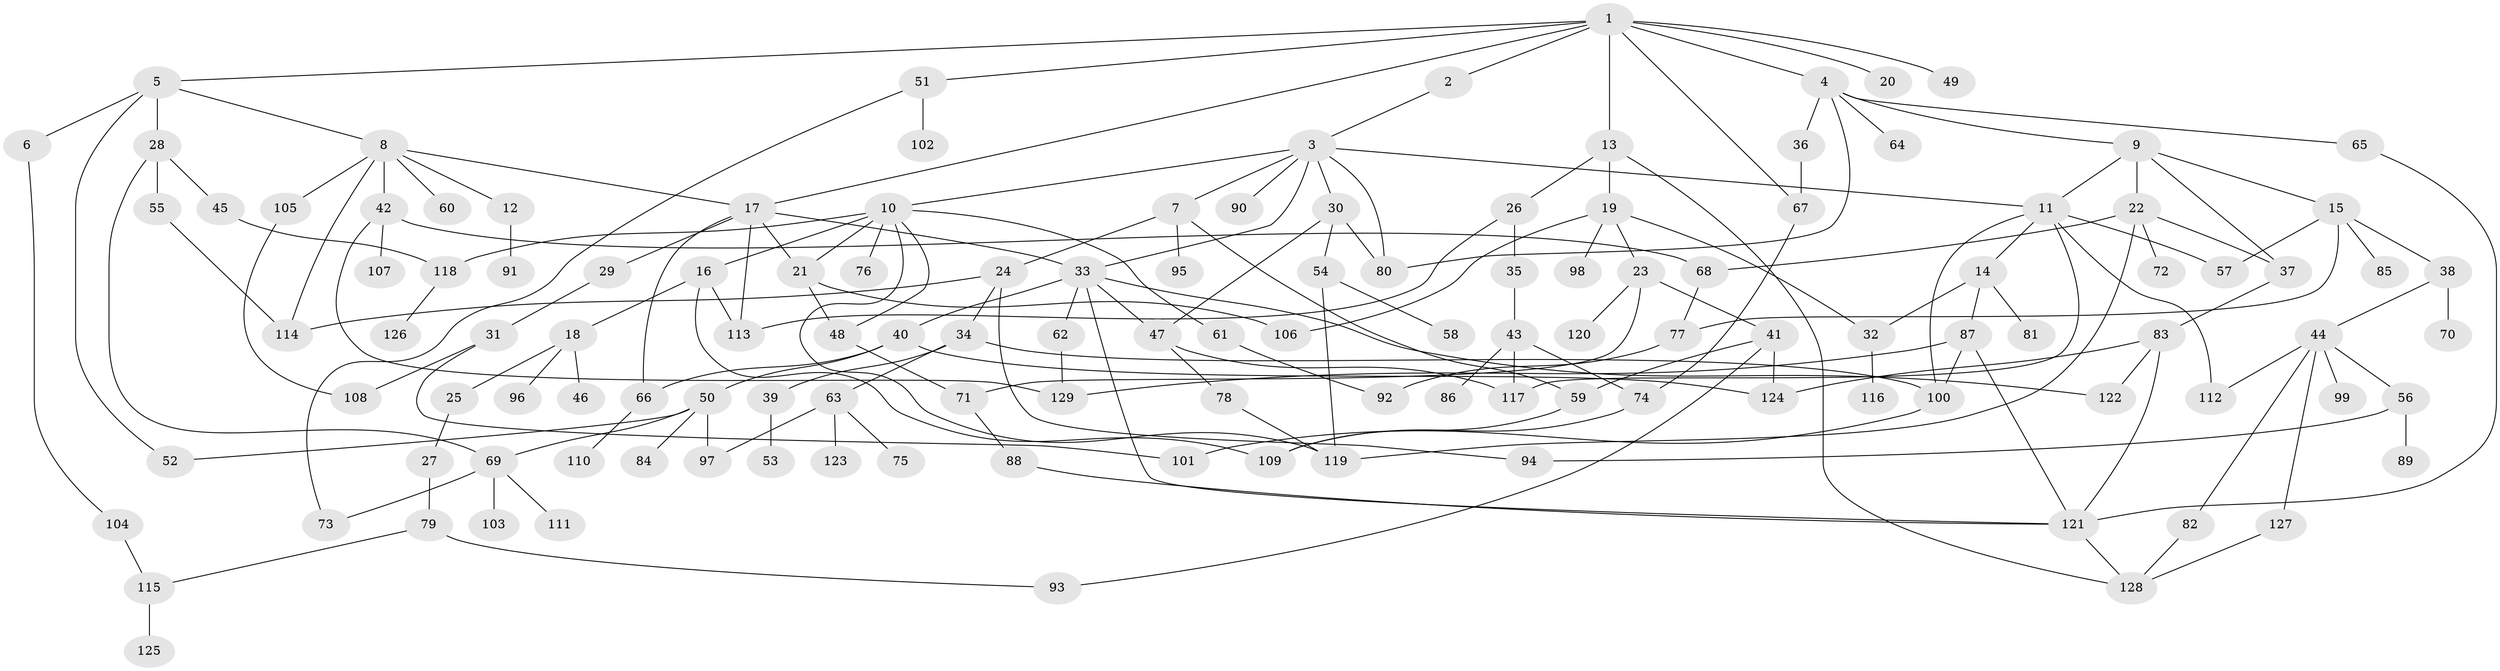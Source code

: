 // coarse degree distribution, {3: 0.2153846153846154, 11: 0.015384615384615385, 5: 0.09230769230769231, 4: 0.26153846153846155, 2: 0.26153846153846155, 7: 0.046153846153846156, 1: 0.06153846153846154, 6: 0.03076923076923077, 8: 0.015384615384615385}
// Generated by graph-tools (version 1.1) at 2025/36/03/04/25 23:36:01]
// undirected, 129 vertices, 184 edges
graph export_dot {
  node [color=gray90,style=filled];
  1;
  2;
  3;
  4;
  5;
  6;
  7;
  8;
  9;
  10;
  11;
  12;
  13;
  14;
  15;
  16;
  17;
  18;
  19;
  20;
  21;
  22;
  23;
  24;
  25;
  26;
  27;
  28;
  29;
  30;
  31;
  32;
  33;
  34;
  35;
  36;
  37;
  38;
  39;
  40;
  41;
  42;
  43;
  44;
  45;
  46;
  47;
  48;
  49;
  50;
  51;
  52;
  53;
  54;
  55;
  56;
  57;
  58;
  59;
  60;
  61;
  62;
  63;
  64;
  65;
  66;
  67;
  68;
  69;
  70;
  71;
  72;
  73;
  74;
  75;
  76;
  77;
  78;
  79;
  80;
  81;
  82;
  83;
  84;
  85;
  86;
  87;
  88;
  89;
  90;
  91;
  92;
  93;
  94;
  95;
  96;
  97;
  98;
  99;
  100;
  101;
  102;
  103;
  104;
  105;
  106;
  107;
  108;
  109;
  110;
  111;
  112;
  113;
  114;
  115;
  116;
  117;
  118;
  119;
  120;
  121;
  122;
  123;
  124;
  125;
  126;
  127;
  128;
  129;
  1 -- 2;
  1 -- 4;
  1 -- 5;
  1 -- 13;
  1 -- 17;
  1 -- 20;
  1 -- 49;
  1 -- 51;
  1 -- 67;
  2 -- 3;
  3 -- 7;
  3 -- 10;
  3 -- 11;
  3 -- 30;
  3 -- 33;
  3 -- 90;
  3 -- 80;
  4 -- 9;
  4 -- 36;
  4 -- 64;
  4 -- 65;
  4 -- 80;
  5 -- 6;
  5 -- 8;
  5 -- 28;
  5 -- 52;
  6 -- 104;
  7 -- 24;
  7 -- 95;
  7 -- 59;
  8 -- 12;
  8 -- 42;
  8 -- 60;
  8 -- 105;
  8 -- 17;
  8 -- 114;
  9 -- 15;
  9 -- 22;
  9 -- 37;
  9 -- 11;
  10 -- 16;
  10 -- 48;
  10 -- 61;
  10 -- 76;
  10 -- 118;
  10 -- 119;
  10 -- 21;
  11 -- 14;
  11 -- 112;
  11 -- 117;
  11 -- 57;
  11 -- 100;
  12 -- 91;
  13 -- 19;
  13 -- 26;
  13 -- 128;
  14 -- 81;
  14 -- 87;
  14 -- 32;
  15 -- 38;
  15 -- 57;
  15 -- 77;
  15 -- 85;
  16 -- 18;
  16 -- 113;
  16 -- 109;
  17 -- 21;
  17 -- 29;
  17 -- 33;
  17 -- 66;
  17 -- 113;
  18 -- 25;
  18 -- 46;
  18 -- 96;
  19 -- 23;
  19 -- 32;
  19 -- 98;
  19 -- 106;
  21 -- 106;
  21 -- 48;
  22 -- 37;
  22 -- 68;
  22 -- 72;
  22 -- 119;
  23 -- 41;
  23 -- 71;
  23 -- 120;
  24 -- 34;
  24 -- 94;
  24 -- 114;
  25 -- 27;
  26 -- 35;
  26 -- 113;
  27 -- 79;
  28 -- 45;
  28 -- 55;
  28 -- 69;
  29 -- 31;
  30 -- 54;
  30 -- 80;
  30 -- 47;
  31 -- 108;
  31 -- 101;
  32 -- 116;
  33 -- 40;
  33 -- 47;
  33 -- 62;
  33 -- 122;
  33 -- 121;
  34 -- 39;
  34 -- 63;
  34 -- 100;
  35 -- 43;
  36 -- 67;
  37 -- 83;
  38 -- 44;
  38 -- 70;
  39 -- 53;
  40 -- 50;
  40 -- 66;
  40 -- 124;
  41 -- 59;
  41 -- 93;
  41 -- 124;
  42 -- 107;
  42 -- 129;
  42 -- 68;
  43 -- 86;
  43 -- 74;
  43 -- 117;
  44 -- 56;
  44 -- 82;
  44 -- 99;
  44 -- 127;
  44 -- 112;
  45 -- 118;
  47 -- 78;
  47 -- 117;
  48 -- 71;
  50 -- 84;
  50 -- 97;
  50 -- 69;
  50 -- 52;
  51 -- 73;
  51 -- 102;
  54 -- 58;
  54 -- 119;
  55 -- 114;
  56 -- 89;
  56 -- 94;
  59 -- 109;
  61 -- 92;
  62 -- 129;
  63 -- 75;
  63 -- 123;
  63 -- 97;
  65 -- 121;
  66 -- 110;
  67 -- 74;
  68 -- 77;
  69 -- 103;
  69 -- 111;
  69 -- 73;
  71 -- 88;
  74 -- 109;
  77 -- 92;
  78 -- 119;
  79 -- 115;
  79 -- 93;
  82 -- 128;
  83 -- 122;
  83 -- 124;
  83 -- 121;
  87 -- 129;
  87 -- 100;
  87 -- 121;
  88 -- 121;
  100 -- 101;
  104 -- 115;
  105 -- 108;
  115 -- 125;
  118 -- 126;
  121 -- 128;
  127 -- 128;
}
